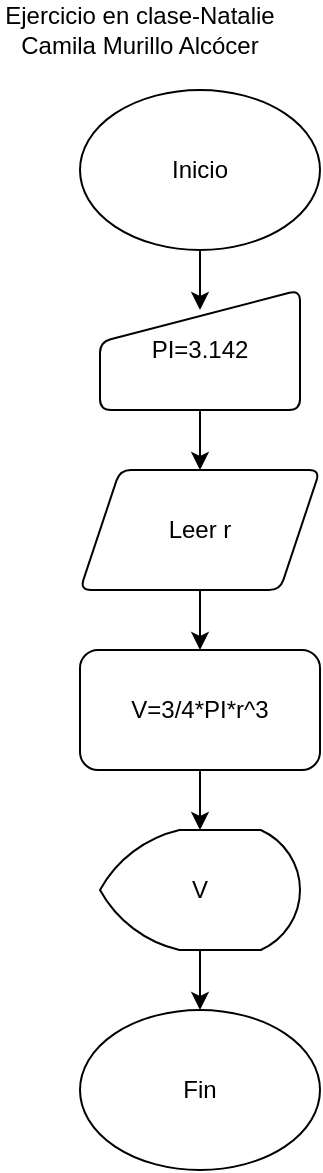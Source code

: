 <mxfile version="14.3.1" type="github">
  <diagram id="EVDzG1w7e8bliyg-ReT9" name="Page-1">
    <mxGraphModel dx="1248" dy="625" grid="1" gridSize="10" guides="1" tooltips="1" connect="1" arrows="1" fold="1" page="1" pageScale="1" pageWidth="827" pageHeight="1169" math="0" shadow="0">
      <root>
        <mxCell id="0" />
        <mxCell id="1" parent="0" />
        <mxCell id="zhr03bNOQasvk7op2p-V-3" value="" style="edgeStyle=orthogonalEdgeStyle;rounded=0;orthogonalLoop=1;jettySize=auto;html=1;" edge="1" parent="1" source="zhr03bNOQasvk7op2p-V-1">
          <mxGeometry relative="1" as="geometry">
            <mxPoint x="120" y="180" as="targetPoint" />
          </mxGeometry>
        </mxCell>
        <mxCell id="zhr03bNOQasvk7op2p-V-1" value="Inicio" style="ellipse;whiteSpace=wrap;html=1;" vertex="1" parent="1">
          <mxGeometry x="60" y="70" width="120" height="80" as="geometry" />
        </mxCell>
        <mxCell id="zhr03bNOQasvk7op2p-V-5" value="" style="edgeStyle=orthogonalEdgeStyle;rounded=0;orthogonalLoop=1;jettySize=auto;html=1;" edge="1" parent="1" source="zhr03bNOQasvk7op2p-V-2">
          <mxGeometry relative="1" as="geometry">
            <mxPoint x="120" y="260" as="targetPoint" />
          </mxGeometry>
        </mxCell>
        <mxCell id="zhr03bNOQasvk7op2p-V-2" value="PI=3.142" style="html=1;strokeWidth=1;shape=manualInput;whiteSpace=wrap;rounded=1;size=26;arcSize=11;" vertex="1" parent="1">
          <mxGeometry x="70" y="170" width="100" height="60" as="geometry" />
        </mxCell>
        <mxCell id="zhr03bNOQasvk7op2p-V-8" value="" style="edgeStyle=orthogonalEdgeStyle;rounded=0;orthogonalLoop=1;jettySize=auto;html=1;" edge="1" parent="1" source="zhr03bNOQasvk7op2p-V-4" target="zhr03bNOQasvk7op2p-V-6">
          <mxGeometry relative="1" as="geometry" />
        </mxCell>
        <mxCell id="zhr03bNOQasvk7op2p-V-4" value="Leer r" style="shape=parallelogram;perimeter=parallelogramPerimeter;whiteSpace=wrap;html=1;fixedSize=1;rounded=1;strokeWidth=1;arcSize=11;" vertex="1" parent="1">
          <mxGeometry x="60" y="260" width="120" height="60" as="geometry" />
        </mxCell>
        <mxCell id="zhr03bNOQasvk7op2p-V-10" value="" style="edgeStyle=orthogonalEdgeStyle;rounded=0;orthogonalLoop=1;jettySize=auto;html=1;" edge="1" parent="1" source="zhr03bNOQasvk7op2p-V-6" target="zhr03bNOQasvk7op2p-V-9">
          <mxGeometry relative="1" as="geometry" />
        </mxCell>
        <mxCell id="zhr03bNOQasvk7op2p-V-6" value="V=3/4*PI*r^3" style="rounded=1;whiteSpace=wrap;html=1;" vertex="1" parent="1">
          <mxGeometry x="60" y="350" width="120" height="60" as="geometry" />
        </mxCell>
        <mxCell id="zhr03bNOQasvk7op2p-V-12" value="" style="edgeStyle=orthogonalEdgeStyle;rounded=0;orthogonalLoop=1;jettySize=auto;html=1;" edge="1" parent="1" source="zhr03bNOQasvk7op2p-V-9" target="zhr03bNOQasvk7op2p-V-11">
          <mxGeometry relative="1" as="geometry" />
        </mxCell>
        <mxCell id="zhr03bNOQasvk7op2p-V-9" value="V" style="strokeWidth=1;html=1;shape=mxgraph.flowchart.display;whiteSpace=wrap;" vertex="1" parent="1">
          <mxGeometry x="70" y="440" width="100" height="60" as="geometry" />
        </mxCell>
        <mxCell id="zhr03bNOQasvk7op2p-V-11" value="Fin" style="ellipse;whiteSpace=wrap;html=1;strokeWidth=1;" vertex="1" parent="1">
          <mxGeometry x="60" y="530" width="120" height="80" as="geometry" />
        </mxCell>
        <mxCell id="zhr03bNOQasvk7op2p-V-13" value="Ejercicio en clase-Natalie Camila Murillo Alcócer" style="text;html=1;strokeColor=none;fillColor=none;align=center;verticalAlign=middle;whiteSpace=wrap;rounded=0;" vertex="1" parent="1">
          <mxGeometry x="20" y="30" width="140" height="20" as="geometry" />
        </mxCell>
      </root>
    </mxGraphModel>
  </diagram>
</mxfile>
